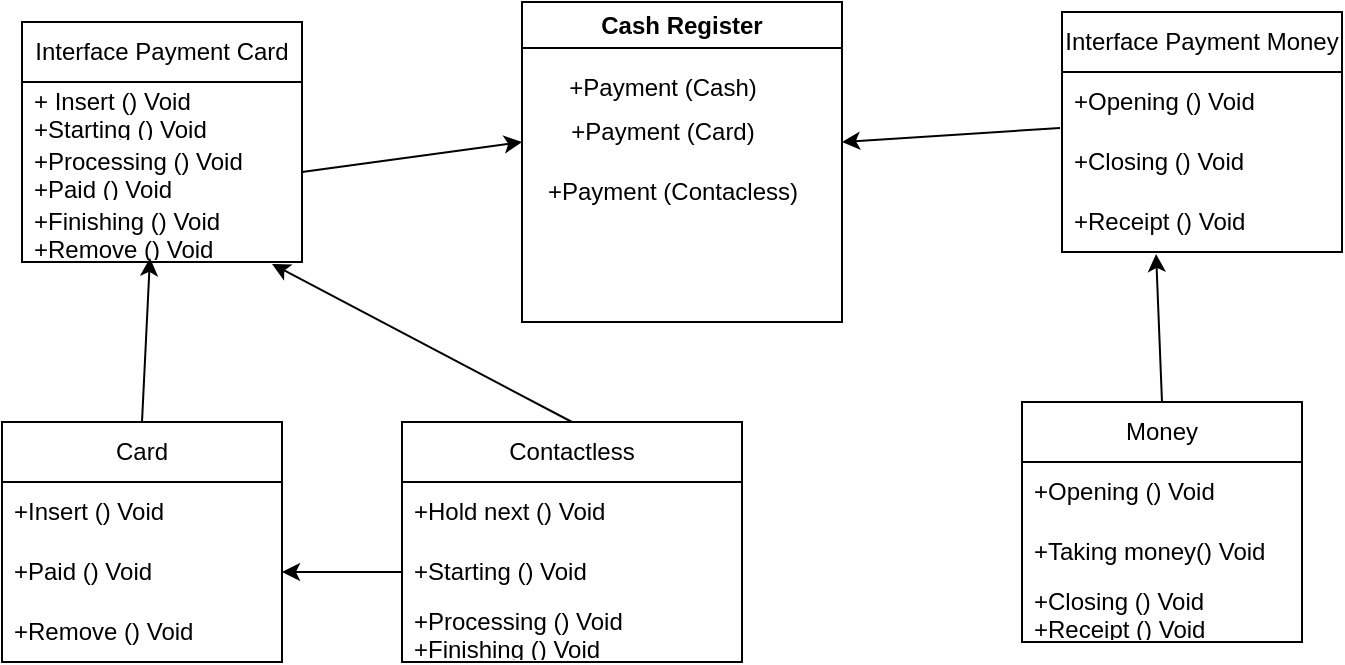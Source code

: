 <mxfile version="24.3.1" type="github">
  <diagram name="Page-1" id="vJWZ4nJCKKSN0QbnSn5z">
    <mxGraphModel dx="880" dy="506" grid="1" gridSize="10" guides="1" tooltips="1" connect="1" arrows="1" fold="1" page="1" pageScale="1" pageWidth="827" pageHeight="1169" math="0" shadow="0">
      <root>
        <mxCell id="0" />
        <mxCell id="1" parent="0" />
        <mxCell id="QT5_F8TpChlupwin8Vk8-1" value="Cash Register" style="swimlane;whiteSpace=wrap;html=1;" vertex="1" parent="1">
          <mxGeometry x="320" y="30" width="160" height="160" as="geometry" />
        </mxCell>
        <mxCell id="QT5_F8TpChlupwin8Vk8-25" value="+Payment (Cash)" style="text;html=1;align=center;verticalAlign=middle;resizable=0;points=[];autosize=1;strokeColor=none;fillColor=none;" vertex="1" parent="QT5_F8TpChlupwin8Vk8-1">
          <mxGeometry x="10" y="28" width="120" height="30" as="geometry" />
        </mxCell>
        <mxCell id="QT5_F8TpChlupwin8Vk8-27" value="+Payment (Card)" style="text;html=1;align=center;verticalAlign=middle;resizable=0;points=[];autosize=1;strokeColor=none;fillColor=none;" vertex="1" parent="QT5_F8TpChlupwin8Vk8-1">
          <mxGeometry x="10" y="50" width="120" height="30" as="geometry" />
        </mxCell>
        <mxCell id="QT5_F8TpChlupwin8Vk8-28" value="+Payment (Contacless)" style="text;html=1;align=center;verticalAlign=middle;resizable=0;points=[];autosize=1;strokeColor=none;fillColor=none;" vertex="1" parent="QT5_F8TpChlupwin8Vk8-1">
          <mxGeometry y="80" width="150" height="30" as="geometry" />
        </mxCell>
        <mxCell id="QT5_F8TpChlupwin8Vk8-2" value="Card" style="swimlane;fontStyle=0;childLayout=stackLayout;horizontal=1;startSize=30;horizontalStack=0;resizeParent=1;resizeParentMax=0;resizeLast=0;collapsible=1;marginBottom=0;whiteSpace=wrap;html=1;" vertex="1" parent="1">
          <mxGeometry x="60" y="240" width="140" height="120" as="geometry" />
        </mxCell>
        <mxCell id="QT5_F8TpChlupwin8Vk8-3" value="+Insert () Void" style="text;strokeColor=none;fillColor=none;align=left;verticalAlign=middle;spacingLeft=4;spacingRight=4;overflow=hidden;points=[[0,0.5],[1,0.5]];portConstraint=eastwest;rotatable=0;whiteSpace=wrap;html=1;" vertex="1" parent="QT5_F8TpChlupwin8Vk8-2">
          <mxGeometry y="30" width="140" height="30" as="geometry" />
        </mxCell>
        <mxCell id="QT5_F8TpChlupwin8Vk8-4" value="+Paid () Void" style="text;strokeColor=none;fillColor=none;align=left;verticalAlign=middle;spacingLeft=4;spacingRight=4;overflow=hidden;points=[[0,0.5],[1,0.5]];portConstraint=eastwest;rotatable=0;whiteSpace=wrap;html=1;" vertex="1" parent="QT5_F8TpChlupwin8Vk8-2">
          <mxGeometry y="60" width="140" height="30" as="geometry" />
        </mxCell>
        <mxCell id="QT5_F8TpChlupwin8Vk8-5" value="+Remove () Void" style="text;strokeColor=none;fillColor=none;align=left;verticalAlign=middle;spacingLeft=4;spacingRight=4;overflow=hidden;points=[[0,0.5],[1,0.5]];portConstraint=eastwest;rotatable=0;whiteSpace=wrap;html=1;" vertex="1" parent="QT5_F8TpChlupwin8Vk8-2">
          <mxGeometry y="90" width="140" height="30" as="geometry" />
        </mxCell>
        <mxCell id="QT5_F8TpChlupwin8Vk8-6" value="Money" style="swimlane;fontStyle=0;childLayout=stackLayout;horizontal=1;startSize=30;horizontalStack=0;resizeParent=1;resizeParentMax=0;resizeLast=0;collapsible=1;marginBottom=0;whiteSpace=wrap;html=1;" vertex="1" parent="1">
          <mxGeometry x="570" y="230" width="140" height="120" as="geometry" />
        </mxCell>
        <mxCell id="QT5_F8TpChlupwin8Vk8-7" value="+Opening () Void" style="text;strokeColor=none;fillColor=none;align=left;verticalAlign=middle;spacingLeft=4;spacingRight=4;overflow=hidden;points=[[0,0.5],[1,0.5]];portConstraint=eastwest;rotatable=0;whiteSpace=wrap;html=1;" vertex="1" parent="QT5_F8TpChlupwin8Vk8-6">
          <mxGeometry y="30" width="140" height="30" as="geometry" />
        </mxCell>
        <mxCell id="QT5_F8TpChlupwin8Vk8-8" value="+Taking money() Void" style="text;strokeColor=none;fillColor=none;align=left;verticalAlign=middle;spacingLeft=4;spacingRight=4;overflow=hidden;points=[[0,0.5],[1,0.5]];portConstraint=eastwest;rotatable=0;whiteSpace=wrap;html=1;" vertex="1" parent="QT5_F8TpChlupwin8Vk8-6">
          <mxGeometry y="60" width="140" height="30" as="geometry" />
        </mxCell>
        <mxCell id="QT5_F8TpChlupwin8Vk8-9" value="+Closing () Void&lt;div&gt;+Receipt&amp;nbsp;&lt;span style=&quot;background-color: initial;&quot;&gt;() Void&lt;/span&gt;&lt;/div&gt;" style="text;strokeColor=none;fillColor=none;align=left;verticalAlign=middle;spacingLeft=4;spacingRight=4;overflow=hidden;points=[[0,0.5],[1,0.5]];portConstraint=eastwest;rotatable=0;whiteSpace=wrap;html=1;" vertex="1" parent="QT5_F8TpChlupwin8Vk8-6">
          <mxGeometry y="90" width="140" height="30" as="geometry" />
        </mxCell>
        <mxCell id="QT5_F8TpChlupwin8Vk8-10" value="Contactless" style="swimlane;fontStyle=0;childLayout=stackLayout;horizontal=1;startSize=30;horizontalStack=0;resizeParent=1;resizeParentMax=0;resizeLast=0;collapsible=1;marginBottom=0;whiteSpace=wrap;html=1;" vertex="1" parent="1">
          <mxGeometry x="260" y="240" width="170" height="120" as="geometry" />
        </mxCell>
        <mxCell id="QT5_F8TpChlupwin8Vk8-11" value="+Hold next () Void" style="text;strokeColor=none;fillColor=none;align=left;verticalAlign=middle;spacingLeft=4;spacingRight=4;overflow=hidden;points=[[0,0.5],[1,0.5]];portConstraint=eastwest;rotatable=0;whiteSpace=wrap;html=1;" vertex="1" parent="QT5_F8TpChlupwin8Vk8-10">
          <mxGeometry y="30" width="170" height="30" as="geometry" />
        </mxCell>
        <mxCell id="QT5_F8TpChlupwin8Vk8-12" value="+Starting () Void" style="text;strokeColor=none;fillColor=none;align=left;verticalAlign=middle;spacingLeft=4;spacingRight=4;overflow=hidden;points=[[0,0.5],[1,0.5]];portConstraint=eastwest;rotatable=0;whiteSpace=wrap;html=1;" vertex="1" parent="QT5_F8TpChlupwin8Vk8-10">
          <mxGeometry y="60" width="170" height="30" as="geometry" />
        </mxCell>
        <mxCell id="QT5_F8TpChlupwin8Vk8-13" value="+Processing () Void&lt;div&gt;+Finishing&amp;nbsp;&lt;span style=&quot;background-color: initial;&quot;&gt;() Void&lt;/span&gt;&lt;/div&gt;" style="text;strokeColor=none;fillColor=none;align=left;verticalAlign=middle;spacingLeft=4;spacingRight=4;overflow=hidden;points=[[0,0.5],[1,0.5]];portConstraint=eastwest;rotatable=0;whiteSpace=wrap;html=1;" vertex="1" parent="QT5_F8TpChlupwin8Vk8-10">
          <mxGeometry y="90" width="170" height="30" as="geometry" />
        </mxCell>
        <mxCell id="QT5_F8TpChlupwin8Vk8-15" value="Interface Payment Card&lt;span style=&quot;color: rgba(0, 0, 0, 0); font-family: monospace; font-size: 0px; text-align: start; text-wrap: nowrap;&quot;&gt;%3CmxGraphModel%3E%3Croot%3E%3CmxCell%20id%3D%220%22%2F%3E%3CmxCell%20id%3D%221%22%20parent%3D%220%22%2F%3E%3CmxCell%20id%3D%222%22%20value%3D%22Card%22%20style%3D%22swimlane%3BfontStyle%3D0%3BchildLayout%3DstackLayout%3Bhorizontal%3D1%3BstartSize%3D30%3BhorizontalStack%3D0%3BresizeParent%3D1%3BresizeParentMax%3D0%3BresizeLast%3D0%3Bcollapsible%3D1%3BmarginBottom%3D0%3BwhiteSpace%3Dwrap%3Bhtml%3D1%3B%22%20vertex%3D%221%22%20parent%3D%221%22%3E%3CmxGeometry%20x%3D%2270%22%20y%3D%22190%22%20width%3D%22140%22%20height%3D%22120%22%20as%3D%22geometry%22%2F%3E%3C%2FmxCell%3E%3CmxCell%20id%3D%223%22%20value%3D%22Item%201%22%20style%3D%22text%3BstrokeColor%3Dnone%3BfillColor%3Dnone%3Balign%3Dleft%3BverticalAlign%3Dmiddle%3BspacingLeft%3D4%3BspacingRight%3D4%3Boverflow%3Dhidden%3Bpoints%3D%5B%5B0%2C0.5%5D%2C%5B1%2C0.5%5D%5D%3BportConstraint%3Deastwest%3Brotatable%3D0%3BwhiteSpace%3Dwrap%3Bhtml%3D1%3B%22%20vertex%3D%221%22%20parent%3D%222%22%3E%3CmxGeometry%20y%3D%2230%22%20width%3D%22140%22%20height%3D%2230%22%20as%3D%22geometry%22%2F%3E%3C%2FmxCell%3E%3CmxCell%20id%3D%224%22%20value%3D%22Item%202%22%20style%3D%22text%3BstrokeColor%3Dnone%3BfillColor%3Dnone%3Balign%3Dleft%3BverticalAlign%3Dmiddle%3BspacingLeft%3D4%3BspacingRight%3D4%3Boverflow%3Dhidden%3Bpoints%3D%5B%5B0%2C0.5%5D%2C%5B1%2C0.5%5D%5D%3BportConstraint%3Deastwest%3Brotatable%3D0%3BwhiteSpace%3Dwrap%3Bhtml%3D1%3B%22%20vertex%3D%221%22%20parent%3D%222%22%3E%3CmxGeometry%20y%3D%2260%22%20width%3D%22140%22%20height%3D%2230%22%20as%3D%22geometry%22%2F%3E%3C%2FmxCell%3E%3CmxCell%20id%3D%225%22%20value%3D%22Item%203%22%20style%3D%22text%3BstrokeColor%3Dnone%3BfillColor%3Dnone%3Balign%3Dleft%3BverticalAlign%3Dmiddle%3BspacingLeft%3D4%3BspacingRight%3D4%3Boverflow%3Dhidden%3Bpoints%3D%5B%5B0%2C0.5%5D%2C%5B1%2C0.5%5D%5D%3BportConstraint%3Deastwest%3Brotatable%3D0%3BwhiteSpace%3Dwrap%3Bhtml%3D1%3B%22%20vertex%3D%221%22%20parent%3D%222%22%3E%3CmxGeometry%20y%3D%2290%22%20width%3D%22140%22%20height%3D%2230%22%20as%3D%22geometry%22%2F%3E%3C%2FmxCell%3E%3C%2Froot%3E%3C%2FmxGraphModel%3E&lt;/span&gt;" style="swimlane;fontStyle=0;childLayout=stackLayout;horizontal=1;startSize=30;horizontalStack=0;resizeParent=1;resizeParentMax=0;resizeLast=0;collapsible=1;marginBottom=0;whiteSpace=wrap;html=1;" vertex="1" parent="1">
          <mxGeometry x="70" y="40" width="140" height="120" as="geometry" />
        </mxCell>
        <mxCell id="QT5_F8TpChlupwin8Vk8-16" value="+ Insert () Void&lt;div&gt;+Starting&amp;nbsp;&lt;span style=&quot;background-color: initial;&quot;&gt;() Void&lt;/span&gt;&lt;/div&gt;" style="text;strokeColor=none;fillColor=none;align=left;verticalAlign=middle;spacingLeft=4;spacingRight=4;overflow=hidden;points=[[0,0.5],[1,0.5]];portConstraint=eastwest;rotatable=0;whiteSpace=wrap;html=1;" vertex="1" parent="QT5_F8TpChlupwin8Vk8-15">
          <mxGeometry y="30" width="140" height="30" as="geometry" />
        </mxCell>
        <mxCell id="QT5_F8TpChlupwin8Vk8-17" value="+Processing () Void&lt;div&gt;+Paid&amp;nbsp;&lt;span style=&quot;background-color: initial;&quot;&gt;() Void&lt;/span&gt;&lt;/div&gt;" style="text;strokeColor=none;fillColor=none;align=left;verticalAlign=middle;spacingLeft=4;spacingRight=4;overflow=hidden;points=[[0,0.5],[1,0.5]];portConstraint=eastwest;rotatable=0;whiteSpace=wrap;html=1;" vertex="1" parent="QT5_F8TpChlupwin8Vk8-15">
          <mxGeometry y="60" width="140" height="30" as="geometry" />
        </mxCell>
        <mxCell id="QT5_F8TpChlupwin8Vk8-18" value="+Finishing () Void&lt;div&gt;+Remove&amp;nbsp;&lt;span style=&quot;background-color: initial;&quot;&gt;() Void&lt;/span&gt;&lt;/div&gt;" style="text;strokeColor=none;fillColor=none;align=left;verticalAlign=middle;spacingLeft=4;spacingRight=4;overflow=hidden;points=[[0,0.5],[1,0.5]];portConstraint=eastwest;rotatable=0;whiteSpace=wrap;html=1;" vertex="1" parent="QT5_F8TpChlupwin8Vk8-15">
          <mxGeometry y="90" width="140" height="30" as="geometry" />
        </mxCell>
        <mxCell id="QT5_F8TpChlupwin8Vk8-19" value="Interface Payment Money&lt;span style=&quot;color: rgba(0, 0, 0, 0); font-family: monospace; font-size: 0px; text-align: start; text-wrap: nowrap;&quot;&gt;%3CmxGraphModel%3E%3Croot%3E%3CmxCell%20id%3D%220%22%2F%3E%3CmxCell%20id%3D%221%22%20parent%3D%220%22%2F%3E%3CmxCell%20id%3D%222%22%20value%3D%22Card%22%20style%3D%22swimlane%3BfontStyle%3D0%3BchildLayout%3DstackLayout%3Bhorizontal%3D1%3BstartSize%3D30%3BhorizontalStack%3D0%3BresizeParent%3D1%3BresizeParentMax%3D0%3BresizeLast%3D0%3Bcollapsible%3D1%3BmarginBottom%3D0%3BwhiteSpace%3Dwrap%3Bhtml%3D1%3B%22%20vertex%3D%221%22%20parent%3D%221%22%3E%3CmxGeometry%20x%3D%2270%22%20y%3D%22190%22%20width%3D%22140%22%20height%3D%22120%22%20as%3D%22geometry%22%2F%3E%3C%2FmxCell%3E%3CmxCell%20id%3D%223%22%20value%3D%22Item%201%22%20style%3D%22text%3BstrokeColor%3Dnone%3BfillColor%3Dnone%3Balign%3Dleft%3BverticalAlign%3Dmiddle%3BspacingLeft%3D4%3BspacingRight%3D4%3Boverflow%3Dhidden%3Bpoints%3D%5B%5B0%2C0.5%5D%2C%5B1%2C0.5%5D%5D%3BportConstraint%3Deastwest%3Brotatable%3D0%3BwhiteSpace%3Dwrap%3Bhtml%3D1%3B%22%20vertex%3D%221%22%20parent%3D%222%22%3E%3CmxGeometry%20y%3D%2230%22%20width%3D%22140%22%20height%3D%2230%22%20as%3D%22geometry%22%2F%3E%3C%2FmxCell%3E%3CmxCell%20id%3D%224%22%20value%3D%22Item%202%22%20style%3D%22text%3BstrokeColor%3Dnone%3BfillColor%3Dnone%3Balign%3Dleft%3BverticalAlign%3Dmiddle%3BspacingLeft%3D4%3BspacingRight%3D4%3Boverflow%3Dhidden%3Bpoints%3D%5B%5B0%2C0.5%5D%2C%5B1%2C0.5%5D%5D%3BportConstraint%3Deastwest%3Brotatable%3D0%3BwhiteSpace%3Dwrap%3Bhtml%3D1%3B%22%20vertex%3D%221%22%20parent%3D%222%22%3E%3CmxGeometry%20y%3D%2260%22%20width%3D%22140%22%20height%3D%2230%22%20as%3D%22geometry%22%2F%3E%3C%2FmxCell%3E%3CmxCell%20id%3D%225%22%20value%3D%22Item%203%22%20style%3D%22text%3BstrokeColor%3Dnone%3BfillColor%3Dnone%3Balign%3Dleft%3BverticalAlign%3Dmiddle%3BspacingLeft%3D4%3BspacingRight%3D4%3Boverflow%3Dhidden%3Bpoints%3D%5B%5B0%2C0.5%5D%2C%5B1%2C0.5%5D%5D%3BportConstraint%3Deastwest%3Brotatable%3D0%3BwhiteSpace%3Dwrap%3Bhtml%3D1%3B%22%20vertex%3D%221%22%20parent%3D%222%22%3E%3CmxGeometry%20y%3D%2290%22%20width%3D%22140%22%20height%3D%2230%22%20as%3D%22geometry%22%2F%3E%3C%2FmxCell%3E%3C%2Froot%3E%3C%2FmxGraphMode&lt;/span&gt;" style="swimlane;fontStyle=0;childLayout=stackLayout;horizontal=1;startSize=30;horizontalStack=0;resizeParent=1;resizeParentMax=0;resizeLast=0;collapsible=1;marginBottom=0;whiteSpace=wrap;html=1;" vertex="1" parent="1">
          <mxGeometry x="590" y="35" width="140" height="120" as="geometry" />
        </mxCell>
        <mxCell id="QT5_F8TpChlupwin8Vk8-20" value="+Opening () Void" style="text;strokeColor=none;fillColor=none;align=left;verticalAlign=middle;spacingLeft=4;spacingRight=4;overflow=hidden;points=[[0,0.5],[1,0.5]];portConstraint=eastwest;rotatable=0;whiteSpace=wrap;html=1;" vertex="1" parent="QT5_F8TpChlupwin8Vk8-19">
          <mxGeometry y="30" width="140" height="30" as="geometry" />
        </mxCell>
        <mxCell id="QT5_F8TpChlupwin8Vk8-21" value="+Closing () Void" style="text;strokeColor=none;fillColor=none;align=left;verticalAlign=middle;spacingLeft=4;spacingRight=4;overflow=hidden;points=[[0,0.5],[1,0.5]];portConstraint=eastwest;rotatable=0;whiteSpace=wrap;html=1;" vertex="1" parent="QT5_F8TpChlupwin8Vk8-19">
          <mxGeometry y="60" width="140" height="30" as="geometry" />
        </mxCell>
        <mxCell id="QT5_F8TpChlupwin8Vk8-22" value="+Receipt () Void" style="text;strokeColor=none;fillColor=none;align=left;verticalAlign=middle;spacingLeft=4;spacingRight=4;overflow=hidden;points=[[0,0.5],[1,0.5]];portConstraint=eastwest;rotatable=0;whiteSpace=wrap;html=1;" vertex="1" parent="QT5_F8TpChlupwin8Vk8-19">
          <mxGeometry y="90" width="140" height="30" as="geometry" />
        </mxCell>
        <mxCell id="QT5_F8TpChlupwin8Vk8-29" value="" style="endArrow=classic;html=1;rounded=0;entryX=0.457;entryY=0.933;entryDx=0;entryDy=0;entryPerimeter=0;exitX=0.5;exitY=0;exitDx=0;exitDy=0;" edge="1" parent="1" source="QT5_F8TpChlupwin8Vk8-2" target="QT5_F8TpChlupwin8Vk8-18">
          <mxGeometry width="50" height="50" relative="1" as="geometry">
            <mxPoint x="390" y="290" as="sourcePoint" />
            <mxPoint x="440" y="240" as="targetPoint" />
          </mxGeometry>
        </mxCell>
        <mxCell id="QT5_F8TpChlupwin8Vk8-30" value="" style="endArrow=classic;html=1;rounded=0;entryX=0.893;entryY=1.033;entryDx=0;entryDy=0;entryPerimeter=0;exitX=0.5;exitY=0;exitDx=0;exitDy=0;" edge="1" parent="1" source="QT5_F8TpChlupwin8Vk8-10" target="QT5_F8TpChlupwin8Vk8-18">
          <mxGeometry width="50" height="50" relative="1" as="geometry">
            <mxPoint x="140" y="250" as="sourcePoint" />
            <mxPoint x="144" y="168" as="targetPoint" />
          </mxGeometry>
        </mxCell>
        <mxCell id="QT5_F8TpChlupwin8Vk8-31" value="" style="endArrow=classic;html=1;rounded=0;entryX=0.336;entryY=1.033;entryDx=0;entryDy=0;entryPerimeter=0;exitX=0.5;exitY=0;exitDx=0;exitDy=0;" edge="1" parent="1" source="QT5_F8TpChlupwin8Vk8-6" target="QT5_F8TpChlupwin8Vk8-22">
          <mxGeometry width="50" height="50" relative="1" as="geometry">
            <mxPoint x="150" y="260" as="sourcePoint" />
            <mxPoint x="154" y="178" as="targetPoint" />
          </mxGeometry>
        </mxCell>
        <mxCell id="QT5_F8TpChlupwin8Vk8-32" value="" style="endArrow=classic;html=1;rounded=0;exitX=1;exitY=0.5;exitDx=0;exitDy=0;" edge="1" parent="1" source="QT5_F8TpChlupwin8Vk8-17">
          <mxGeometry width="50" height="50" relative="1" as="geometry">
            <mxPoint x="160" y="270" as="sourcePoint" />
            <mxPoint x="320" y="100" as="targetPoint" />
          </mxGeometry>
        </mxCell>
        <mxCell id="QT5_F8TpChlupwin8Vk8-33" value="" style="endArrow=classic;html=1;rounded=0;exitX=-0.007;exitY=0.933;exitDx=0;exitDy=0;exitPerimeter=0;" edge="1" parent="1" source="QT5_F8TpChlupwin8Vk8-20">
          <mxGeometry width="50" height="50" relative="1" as="geometry">
            <mxPoint x="170" y="280" as="sourcePoint" />
            <mxPoint x="480" y="100" as="targetPoint" />
          </mxGeometry>
        </mxCell>
        <mxCell id="QT5_F8TpChlupwin8Vk8-34" value="" style="endArrow=classic;html=1;rounded=0;entryX=1;entryY=0.5;entryDx=0;entryDy=0;exitX=0;exitY=0.5;exitDx=0;exitDy=0;" edge="1" parent="1" source="QT5_F8TpChlupwin8Vk8-12" target="QT5_F8TpChlupwin8Vk8-4">
          <mxGeometry width="50" height="50" relative="1" as="geometry">
            <mxPoint x="180" y="290" as="sourcePoint" />
            <mxPoint x="184" y="208" as="targetPoint" />
          </mxGeometry>
        </mxCell>
      </root>
    </mxGraphModel>
  </diagram>
</mxfile>
